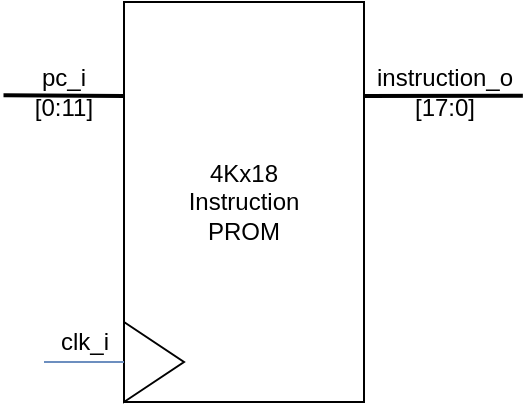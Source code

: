 <mxfile version="15.8.4" type="device"><diagram id="Li5Rl3-0IhGSLnciUuNi" name="Page-1"><mxGraphModel dx="127" dy="99" grid="1" gridSize="10" guides="1" tooltips="1" connect="1" arrows="1" fold="1" page="1" pageScale="1" pageWidth="850" pageHeight="1100" math="0" shadow="0"><root><mxCell id="0"/><mxCell id="1" parent="0"/><mxCell id="-xM4Njac7Bel6Wm34ZWw-11" value="instruction_o&lt;br&gt;[17:0]" style="text;html=1;align=center;verticalAlign=middle;resizable=0;points=[];autosize=1;strokeColor=none;fillColor=none;strokeWidth=1;" vertex="1" parent="1"><mxGeometry x="320" y="70" width="80" height="30" as="geometry"/></mxCell><mxCell id="-xM4Njac7Bel6Wm34ZWw-1" value="4Kx18&lt;br&gt;Instruction&lt;br&gt;PROM" style="rounded=0;whiteSpace=wrap;html=1;" vertex="1" parent="1"><mxGeometry x="200" y="40" width="120" height="200" as="geometry"/></mxCell><mxCell id="-xM4Njac7Bel6Wm34ZWw-3" value="pc_i&lt;br&gt;[0:11]" style="text;html=1;strokeColor=none;fillColor=none;align=center;verticalAlign=middle;whiteSpace=wrap;rounded=0;" vertex="1" parent="1"><mxGeometry x="140" y="70" width="60" height="30" as="geometry"/></mxCell><mxCell id="-xM4Njac7Bel6Wm34ZWw-6" value="" style="endArrow=none;html=1;rounded=0;exitX=-0.004;exitY=0.556;exitDx=0;exitDy=0;exitPerimeter=0;strokeWidth=2;" edge="1" parent="1" source="-xM4Njac7Bel6Wm34ZWw-3"><mxGeometry width="50" height="50" relative="1" as="geometry"><mxPoint x="120" y="90" as="sourcePoint"/><mxPoint x="200" y="87" as="targetPoint"/></mxGeometry></mxCell><mxCell id="-xM4Njac7Bel6Wm34ZWw-7" value="" style="triangle;whiteSpace=wrap;html=1;" vertex="1" parent="1"><mxGeometry x="200" y="200" width="30" height="40" as="geometry"/></mxCell><mxCell id="-xM4Njac7Bel6Wm34ZWw-8" value="" style="endArrow=none;html=1;rounded=0;fillColor=#dae8fc;strokeColor=#6c8ebf;entryX=0;entryY=0.5;entryDx=0;entryDy=0;" edge="1" parent="1" target="-xM4Njac7Bel6Wm34ZWw-7"><mxGeometry width="50" height="50" relative="1" as="geometry"><mxPoint x="160.0" y="220" as="sourcePoint"/><mxPoint x="199" y="220" as="targetPoint"/></mxGeometry></mxCell><mxCell id="-xM4Njac7Bel6Wm34ZWw-9" value="clk_i" style="text;html=1;align=center;verticalAlign=middle;resizable=0;points=[];autosize=1;" vertex="1" parent="1"><mxGeometry x="160" y="200" width="40" height="20" as="geometry"/></mxCell><mxCell id="-xM4Njac7Bel6Wm34ZWw-10" value="" style="endArrow=none;html=1;rounded=0;exitX=0.997;exitY=0.235;exitDx=0;exitDy=0;exitPerimeter=0;entryX=0.993;entryY=0.562;entryDx=0;entryDy=0;entryPerimeter=0;strokeWidth=2;" edge="1" parent="1" source="-xM4Njac7Bel6Wm34ZWw-1" target="-xM4Njac7Bel6Wm34ZWw-11"><mxGeometry width="50" height="50" relative="1" as="geometry"><mxPoint x="250" y="160" as="sourcePoint"/><mxPoint x="440" y="79" as="targetPoint"/></mxGeometry></mxCell></root></mxGraphModel></diagram></mxfile>